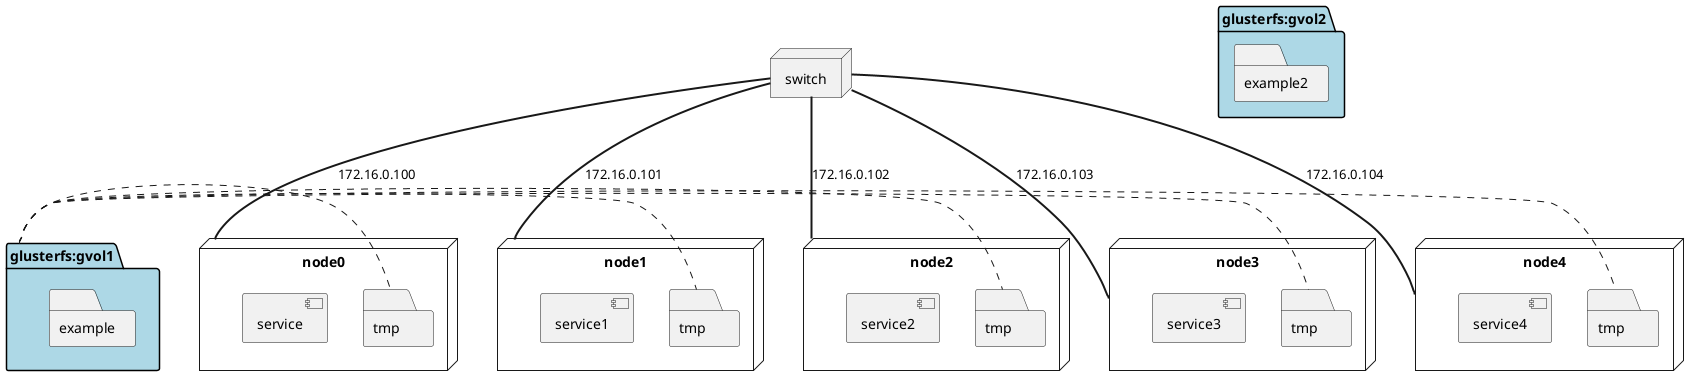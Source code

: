@startuml

node switch
folder "glusterfs:gvol1" as gv1 #lightblue {
        folder "example"
}
folder "glusterfs:gvol2" #lightblue {
        folder "example2"
}
node node0 {
    component service
    folder "tmp"
}
node node1 {
    component service1
    folder "tmp "
}
node node2 {
    component service2
    folder "tmp  "
}
node node3 {
    component service3
    folder "tmp   "
}
node node4 {

    component service4
    folder "tmp    "
}

switch === node0 : 172.16.0.100
switch === node1 : 172.16.0.101
switch === node2 : 172.16.0.102
switch === node3 : 172.16.0.103
switch === node4 : 172.16.0.104

gv1 . tmp
gv1 . (tmp )
gv1 . (tmp  )
gv1 . (tmp   )
gv1 . (tmp    )

@enduml
